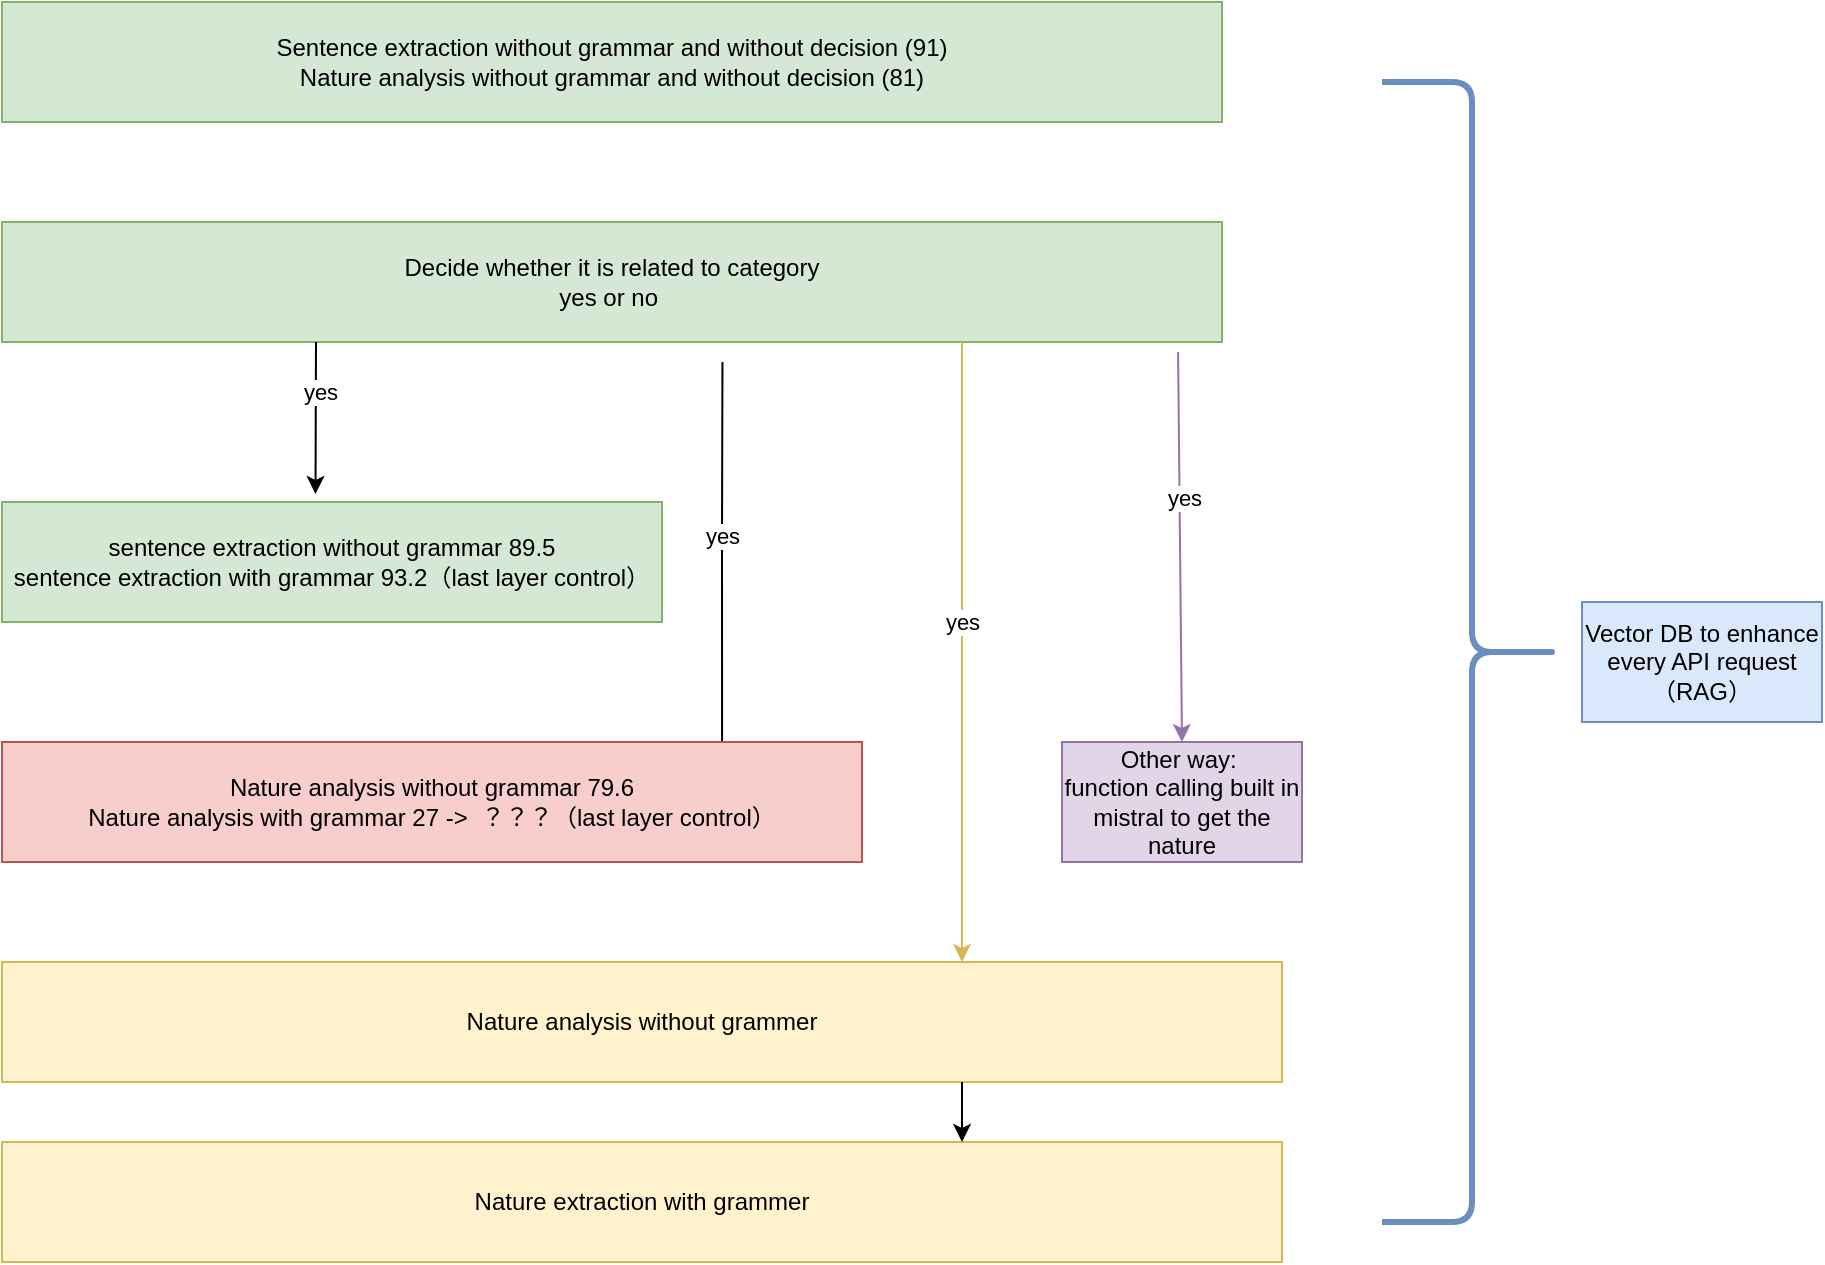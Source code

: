 <mxfile version="24.4.4" type="github">
  <diagram name="Page-1" id="cmm4CG6WD8H9nOfJ1Ax9">
    <mxGraphModel dx="1434" dy="780" grid="1" gridSize="10" guides="1" tooltips="1" connect="1" arrows="1" fold="1" page="1" pageScale="1" pageWidth="827" pageHeight="1169" math="0" shadow="0">
      <root>
        <mxCell id="0" />
        <mxCell id="1" parent="0" />
        <mxCell id="6e6QBMLJj0E-vSI6N6rb-1" value="Decide whether it is related to category&lt;div&gt;yes or no&amp;nbsp;&lt;/div&gt;" style="rounded=0;whiteSpace=wrap;html=1;fillColor=#d5e8d4;strokeColor=#82b366;" parent="1" vertex="1">
          <mxGeometry x="100" y="480" width="610" height="60" as="geometry" />
        </mxCell>
        <mxCell id="6e6QBMLJj0E-vSI6N6rb-4" value="sentence extraction without grammar 89.5&lt;div&gt;sentence extraction with grammar&amp;nbsp;93.2&lt;span style=&quot;background-color: initial;&quot;&gt;（last layer control）&lt;/span&gt;&lt;br&gt;&lt;/div&gt;" style="rounded=0;whiteSpace=wrap;html=1;fillColor=#d5e8d4;strokeColor=#82b366;" parent="1" vertex="1">
          <mxGeometry x="100" y="620" width="330" height="60" as="geometry" />
        </mxCell>
        <mxCell id="6e6QBMLJj0E-vSI6N6rb-5" value="" style="endArrow=classic;html=1;rounded=0;entryX=0.628;entryY=0;entryDx=0;entryDy=0;entryPerimeter=0;exitX=0.443;exitY=1;exitDx=0;exitDy=0;exitPerimeter=0;" parent="1" edge="1">
          <mxGeometry width="50" height="50" relative="1" as="geometry">
            <mxPoint x="460.23" y="550" as="sourcePoint" />
            <mxPoint x="460.04" y="750" as="targetPoint" />
            <Array as="points">
              <mxPoint x="460" y="640" />
            </Array>
          </mxGeometry>
        </mxCell>
        <mxCell id="6e6QBMLJj0E-vSI6N6rb-8" value="yes" style="edgeLabel;html=1;align=center;verticalAlign=middle;resizable=0;points=[];" parent="6e6QBMLJj0E-vSI6N6rb-5" vertex="1" connectable="0">
          <mxGeometry x="-0.136" relative="1" as="geometry">
            <mxPoint as="offset" />
          </mxGeometry>
        </mxCell>
        <mxCell id="6e6QBMLJj0E-vSI6N6rb-6" value="" style="endArrow=classic;html=1;rounded=0;entryX=0.475;entryY=-0.067;entryDx=0;entryDy=0;entryPerimeter=0;" parent="1" target="6e6QBMLJj0E-vSI6N6rb-4" edge="1">
          <mxGeometry width="50" height="50" relative="1" as="geometry">
            <mxPoint x="257" y="540" as="sourcePoint" />
            <mxPoint x="224" y="621" as="targetPoint" />
          </mxGeometry>
        </mxCell>
        <mxCell id="6e6QBMLJj0E-vSI6N6rb-7" value="yes" style="edgeLabel;html=1;align=center;verticalAlign=middle;resizable=0;points=[];" parent="6e6QBMLJj0E-vSI6N6rb-6" vertex="1" connectable="0">
          <mxGeometry x="-0.358" y="2" relative="1" as="geometry">
            <mxPoint as="offset" />
          </mxGeometry>
        </mxCell>
        <mxCell id="6e6QBMLJj0E-vSI6N6rb-9" value="Nature analysis without grammar 79.6&lt;br&gt;Nature analysis with grammar 27 -&amp;gt;&amp;nbsp; ？？？（last layer control）" style="rounded=0;whiteSpace=wrap;html=1;fillColor=#f8cecc;strokeColor=#b85450;" parent="1" vertex="1">
          <mxGeometry x="100" y="740" width="430" height="60" as="geometry" />
        </mxCell>
        <mxCell id="6e6QBMLJj0E-vSI6N6rb-10" value="Sentence extraction without grammar and without decision (91)&lt;br&gt;Nature analysis without grammar and without decision (81)" style="rounded=0;whiteSpace=wrap;html=1;fillColor=#d5e8d4;strokeColor=#82b366;" parent="1" vertex="1">
          <mxGeometry x="100" y="370" width="610" height="60" as="geometry" />
        </mxCell>
        <mxCell id="6e6QBMLJj0E-vSI6N6rb-11" value="" style="endArrow=classic;html=1;rounded=0;exitX=0.443;exitY=1;exitDx=0;exitDy=0;exitPerimeter=0;fillColor=#fff2cc;strokeColor=#d6b656;" parent="1" edge="1">
          <mxGeometry width="50" height="50" relative="1" as="geometry">
            <mxPoint x="580" y="540" as="sourcePoint" />
            <mxPoint x="580" y="850" as="targetPoint" />
            <Array as="points">
              <mxPoint x="580" y="630" />
            </Array>
          </mxGeometry>
        </mxCell>
        <mxCell id="6e6QBMLJj0E-vSI6N6rb-12" value="yes" style="edgeLabel;html=1;align=center;verticalAlign=middle;resizable=0;points=[];" parent="6e6QBMLJj0E-vSI6N6rb-11" vertex="1" connectable="0">
          <mxGeometry x="-0.136" relative="1" as="geometry">
            <mxPoint y="6" as="offset" />
          </mxGeometry>
        </mxCell>
        <mxCell id="6e6QBMLJj0E-vSI6N6rb-13" value="Nature analysis without grammer" style="rounded=0;whiteSpace=wrap;html=1;fillColor=#fff2cc;strokeColor=#d6b656;" parent="1" vertex="1">
          <mxGeometry x="100" y="850" width="640" height="60" as="geometry" />
        </mxCell>
        <mxCell id="6e6QBMLJj0E-vSI6N6rb-14" value="Nature extraction with grammer" style="rounded=0;whiteSpace=wrap;html=1;fillColor=#fff2cc;strokeColor=#d6b656;" parent="1" vertex="1">
          <mxGeometry x="100" y="940" width="640" height="60" as="geometry" />
        </mxCell>
        <mxCell id="6e6QBMLJj0E-vSI6N6rb-17" value="" style="endArrow=classic;html=1;rounded=0;entryX=0.75;entryY=0;entryDx=0;entryDy=0;exitX=0.75;exitY=1;exitDx=0;exitDy=0;" parent="1" source="6e6QBMLJj0E-vSI6N6rb-13" target="6e6QBMLJj0E-vSI6N6rb-14" edge="1">
          <mxGeometry width="50" height="50" relative="1" as="geometry">
            <mxPoint x="390" y="830" as="sourcePoint" />
            <mxPoint x="440" y="780" as="targetPoint" />
          </mxGeometry>
        </mxCell>
        <mxCell id="35k2ls1ANkZF9o34CpHH-2" value="Other way:&amp;nbsp;&lt;br&gt;function calling built in mistral to get the nature" style="whiteSpace=wrap;html=1;fillColor=#e1d5e7;strokeColor=#9673a6;" vertex="1" parent="1">
          <mxGeometry x="630" y="740" width="120" height="60" as="geometry" />
        </mxCell>
        <mxCell id="35k2ls1ANkZF9o34CpHH-3" value="" style="endArrow=classic;html=1;rounded=0;exitX=0.964;exitY=1.083;exitDx=0;exitDy=0;exitPerimeter=0;entryX=0.5;entryY=0;entryDx=0;entryDy=0;fillColor=#e1d5e7;strokeColor=#9673a6;" edge="1" parent="1" source="6e6QBMLJj0E-vSI6N6rb-1" target="35k2ls1ANkZF9o34CpHH-2">
          <mxGeometry width="50" height="50" relative="1" as="geometry">
            <mxPoint x="730" y="620" as="sourcePoint" />
            <mxPoint x="780" y="570" as="targetPoint" />
          </mxGeometry>
        </mxCell>
        <mxCell id="35k2ls1ANkZF9o34CpHH-4" value="yes" style="edgeLabel;html=1;align=center;verticalAlign=middle;resizable=0;points=[];" vertex="1" connectable="0" parent="35k2ls1ANkZF9o34CpHH-3">
          <mxGeometry x="-0.251" y="2" relative="1" as="geometry">
            <mxPoint as="offset" />
          </mxGeometry>
        </mxCell>
        <mxCell id="35k2ls1ANkZF9o34CpHH-6" value="Vector DB to enhance every API request&lt;br&gt;（RAG）" style="rounded=0;whiteSpace=wrap;html=1;fillColor=#dae8fc;strokeColor=#6c8ebf;" vertex="1" parent="1">
          <mxGeometry x="890" y="670" width="120" height="60" as="geometry" />
        </mxCell>
        <mxCell id="35k2ls1ANkZF9o34CpHH-11" value="" style="shape=curlyBracket;whiteSpace=wrap;html=1;rounded=1;flipH=1;labelPosition=right;verticalLabelPosition=middle;align=left;verticalAlign=middle;fillColor=#dae8fc;strokeColor=#6c8ebf;strokeWidth=3;" vertex="1" parent="1">
          <mxGeometry x="790" y="410" width="90" height="570" as="geometry" />
        </mxCell>
      </root>
    </mxGraphModel>
  </diagram>
</mxfile>
